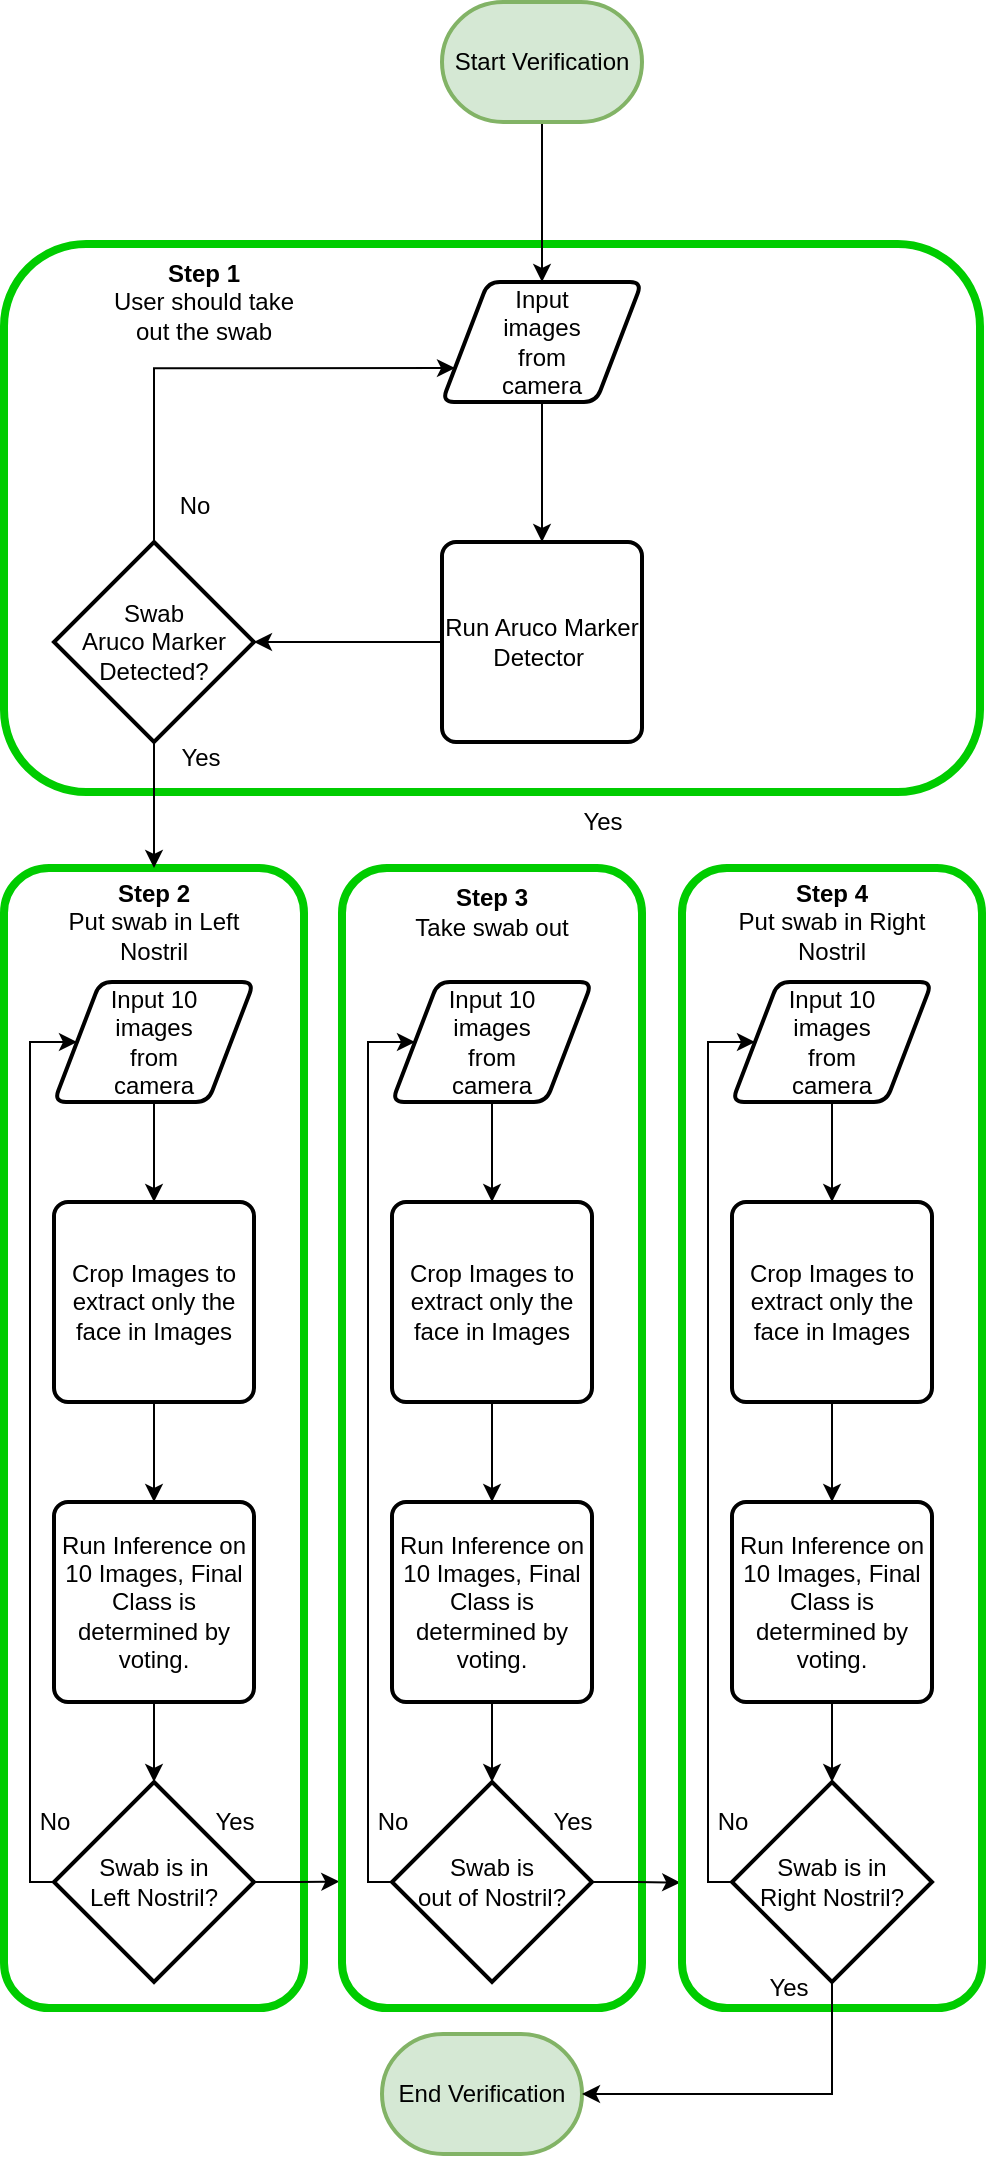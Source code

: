 <mxfile version="14.5.1" type="device"><diagram id="EgRstUrH0t5bXLOyo_vQ" name="Page-1"><mxGraphModel dx="1266" dy="743" grid="0" gridSize="10" guides="1" tooltips="1" connect="1" arrows="1" fold="1" page="1" pageScale="1" pageWidth="850" pageHeight="1100" math="0" shadow="0"><root><mxCell id="0"/><mxCell id="1" parent="0"/><mxCell id="ZTQAnAqWV5hz9T4UJD0U-56" value="" style="rounded=1;whiteSpace=wrap;html=1;fillColor=none;strokeColor=#00CC00;strokeWidth=4;" vertex="1" parent="1"><mxGeometry x="309" y="450" width="150" height="570" as="geometry"/></mxCell><mxCell id="ZTQAnAqWV5hz9T4UJD0U-21" value="" style="rounded=1;whiteSpace=wrap;html=1;fillColor=none;strokeColor=#00CC00;strokeWidth=4;" vertex="1" parent="1"><mxGeometry x="309" y="138" width="488" height="274" as="geometry"/></mxCell><mxCell id="O7sjvkjorLNcdSHZ5tCL-21" style="edgeStyle=orthogonalEdgeStyle;rounded=0;orthogonalLoop=1;jettySize=auto;html=1;exitX=0.5;exitY=1;exitDx=0;exitDy=0;exitPerimeter=0;entryX=0.5;entryY=0;entryDx=0;entryDy=0;" parent="1" source="O7sjvkjorLNcdSHZ5tCL-2" target="O7sjvkjorLNcdSHZ5tCL-4" edge="1"><mxGeometry relative="1" as="geometry"/></mxCell><mxCell id="O7sjvkjorLNcdSHZ5tCL-2" value="Start Verification" style="strokeWidth=2;html=1;shape=mxgraph.flowchart.terminator;whiteSpace=wrap;fillColor=#d5e8d4;strokeColor=#82b366;" parent="1" vertex="1"><mxGeometry x="528" y="17" width="100" height="60" as="geometry"/></mxCell><mxCell id="O7sjvkjorLNcdSHZ5tCL-10" style="edgeStyle=orthogonalEdgeStyle;rounded=0;orthogonalLoop=1;jettySize=auto;html=1;exitX=0.5;exitY=1;exitDx=0;exitDy=0;entryX=0.5;entryY=0;entryDx=0;entryDy=0;" parent="1" source="O7sjvkjorLNcdSHZ5tCL-4" target="O7sjvkjorLNcdSHZ5tCL-6" edge="1"><mxGeometry relative="1" as="geometry"/></mxCell><mxCell id="O7sjvkjorLNcdSHZ5tCL-4" value="Input&lt;br&gt;images&lt;br&gt;from&lt;br&gt;camera" style="shape=parallelogram;html=1;strokeWidth=2;perimeter=parallelogramPerimeter;whiteSpace=wrap;rounded=1;arcSize=12;size=0.23;" parent="1" vertex="1"><mxGeometry x="528" y="157" width="100" height="60" as="geometry"/></mxCell><mxCell id="ZTQAnAqWV5hz9T4UJD0U-94" style="edgeStyle=orthogonalEdgeStyle;rounded=0;orthogonalLoop=1;jettySize=auto;html=1;exitX=0;exitY=0.5;exitDx=0;exitDy=0;entryX=1;entryY=0.5;entryDx=0;entryDy=0;entryPerimeter=0;" edge="1" parent="1" source="O7sjvkjorLNcdSHZ5tCL-6" target="ZTQAnAqWV5hz9T4UJD0U-1"><mxGeometry relative="1" as="geometry"/></mxCell><mxCell id="O7sjvkjorLNcdSHZ5tCL-6" value="Run Aruco Marker Detector&amp;nbsp;" style="rounded=1;whiteSpace=wrap;html=1;absoluteArcSize=1;arcSize=14;strokeWidth=2;" parent="1" vertex="1"><mxGeometry x="528" y="287" width="100" height="100" as="geometry"/></mxCell><mxCell id="O7sjvkjorLNcdSHZ5tCL-12" style="edgeStyle=orthogonalEdgeStyle;rounded=0;orthogonalLoop=1;jettySize=auto;html=1;exitX=0.5;exitY=1;exitDx=0;exitDy=0;entryX=0.5;entryY=0;entryDx=0;entryDy=0;" parent="1" source="O7sjvkjorLNcdSHZ5tCL-7" target="O7sjvkjorLNcdSHZ5tCL-8" edge="1"><mxGeometry relative="1" as="geometry"/></mxCell><mxCell id="O7sjvkjorLNcdSHZ5tCL-7" value="Crop Images to extract only the face in Images" style="rounded=1;whiteSpace=wrap;html=1;absoluteArcSize=1;arcSize=14;strokeWidth=2;" parent="1" vertex="1"><mxGeometry x="334" y="617" width="100" height="100" as="geometry"/></mxCell><mxCell id="ZTQAnAqWV5hz9T4UJD0U-25" style="edgeStyle=orthogonalEdgeStyle;rounded=0;orthogonalLoop=1;jettySize=auto;html=1;exitX=0.5;exitY=1;exitDx=0;exitDy=0;entryX=0.5;entryY=0;entryDx=0;entryDy=0;entryPerimeter=0;" edge="1" parent="1" source="O7sjvkjorLNcdSHZ5tCL-8" target="O7sjvkjorLNcdSHZ5tCL-19"><mxGeometry relative="1" as="geometry"/></mxCell><mxCell id="O7sjvkjorLNcdSHZ5tCL-8" value="Run Inference on 10 Images, Final Class is determined by voting." style="rounded=1;whiteSpace=wrap;html=1;absoluteArcSize=1;arcSize=14;strokeWidth=2;" parent="1" vertex="1"><mxGeometry x="334" y="767" width="100" height="100" as="geometry"/></mxCell><mxCell id="ZTQAnAqWV5hz9T4UJD0U-24" style="edgeStyle=orthogonalEdgeStyle;rounded=0;orthogonalLoop=1;jettySize=auto;html=1;exitX=0;exitY=0.5;exitDx=0;exitDy=0;exitPerimeter=0;entryX=0;entryY=0.5;entryDx=0;entryDy=0;" edge="1" parent="1" source="O7sjvkjorLNcdSHZ5tCL-19" target="ZTQAnAqWV5hz9T4UJD0U-7"><mxGeometry relative="1" as="geometry"><Array as="points"><mxPoint x="322" y="957"/><mxPoint x="322" y="537"/></Array></mxGeometry></mxCell><mxCell id="ZTQAnAqWV5hz9T4UJD0U-90" style="edgeStyle=orthogonalEdgeStyle;rounded=0;orthogonalLoop=1;jettySize=auto;html=1;exitX=1;exitY=0.5;exitDx=0;exitDy=0;exitPerimeter=0;entryX=-0.009;entryY=0.889;entryDx=0;entryDy=0;entryPerimeter=0;" edge="1" parent="1" source="O7sjvkjorLNcdSHZ5tCL-19" target="ZTQAnAqWV5hz9T4UJD0U-68"><mxGeometry relative="1" as="geometry"/></mxCell><mxCell id="O7sjvkjorLNcdSHZ5tCL-19" value="Swab is in &lt;br&gt;Left Nostril?" style="strokeWidth=2;html=1;shape=mxgraph.flowchart.decision;whiteSpace=wrap;" parent="1" vertex="1"><mxGeometry x="334" y="907" width="100" height="100" as="geometry"/></mxCell><mxCell id="O7sjvkjorLNcdSHZ5tCL-28" value="No" style="text;html=1;align=center;verticalAlign=middle;resizable=0;points=[];autosize=1;" parent="1" vertex="1"><mxGeometry x="319" y="917" width="30" height="20" as="geometry"/></mxCell><mxCell id="ZTQAnAqWV5hz9T4UJD0U-93" style="edgeStyle=orthogonalEdgeStyle;rounded=0;orthogonalLoop=1;jettySize=auto;html=1;exitX=0.5;exitY=1;exitDx=0;exitDy=0;exitPerimeter=0;entryX=0.5;entryY=0;entryDx=0;entryDy=0;" edge="1" parent="1" source="ZTQAnAqWV5hz9T4UJD0U-1" target="ZTQAnAqWV5hz9T4UJD0U-56"><mxGeometry relative="1" as="geometry"/></mxCell><mxCell id="ZTQAnAqWV5hz9T4UJD0U-95" style="edgeStyle=orthogonalEdgeStyle;rounded=0;orthogonalLoop=1;jettySize=auto;html=1;exitX=0.5;exitY=0;exitDx=0;exitDy=0;exitPerimeter=0;entryX=0;entryY=0.75;entryDx=0;entryDy=0;" edge="1" parent="1" source="ZTQAnAqWV5hz9T4UJD0U-1" target="O7sjvkjorLNcdSHZ5tCL-4"><mxGeometry relative="1" as="geometry"><Array as="points"><mxPoint x="384" y="200"/></Array></mxGeometry></mxCell><mxCell id="ZTQAnAqWV5hz9T4UJD0U-1" value="Swab &lt;br&gt;Aruco Marker&lt;br&gt;Detected?" style="strokeWidth=2;html=1;shape=mxgraph.flowchart.decision;whiteSpace=wrap;" vertex="1" parent="1"><mxGeometry x="334" y="287" width="100" height="100" as="geometry"/></mxCell><mxCell id="ZTQAnAqWV5hz9T4UJD0U-4" value="Yes" style="text;html=1;align=center;verticalAlign=middle;resizable=0;points=[];autosize=1;" vertex="1" parent="1"><mxGeometry x="588" y="417" width="40" height="20" as="geometry"/></mxCell><mxCell id="ZTQAnAqWV5hz9T4UJD0U-6" value="No" style="text;html=1;align=center;verticalAlign=middle;resizable=0;points=[];autosize=1;" vertex="1" parent="1"><mxGeometry x="389" y="259" width="30" height="20" as="geometry"/></mxCell><mxCell id="ZTQAnAqWV5hz9T4UJD0U-10" style="edgeStyle=orthogonalEdgeStyle;rounded=0;orthogonalLoop=1;jettySize=auto;html=1;exitX=0.5;exitY=1;exitDx=0;exitDy=0;entryX=0.5;entryY=0;entryDx=0;entryDy=0;" edge="1" parent="1" source="ZTQAnAqWV5hz9T4UJD0U-7" target="O7sjvkjorLNcdSHZ5tCL-7"><mxGeometry relative="1" as="geometry"/></mxCell><mxCell id="ZTQAnAqWV5hz9T4UJD0U-7" value="Input 10&lt;br&gt;images&lt;br&gt;from&lt;br&gt;camera" style="shape=parallelogram;html=1;strokeWidth=2;perimeter=parallelogramPerimeter;whiteSpace=wrap;rounded=1;arcSize=12;size=0.23;" vertex="1" parent="1"><mxGeometry x="334" y="507" width="100" height="60" as="geometry"/></mxCell><mxCell id="ZTQAnAqWV5hz9T4UJD0U-23" value="&lt;b&gt;Step 1&lt;/b&gt;&lt;br&gt;User should take out the swab" style="text;html=1;strokeColor=none;fillColor=none;align=center;verticalAlign=middle;whiteSpace=wrap;rounded=0;" vertex="1" parent="1"><mxGeometry x="359" y="157" width="100" height="20" as="geometry"/></mxCell><mxCell id="ZTQAnAqWV5hz9T4UJD0U-34" value="Yes" style="text;html=1;align=center;verticalAlign=middle;resizable=0;points=[];autosize=1;" vertex="1" parent="1"><mxGeometry x="404" y="917" width="40" height="20" as="geometry"/></mxCell><mxCell id="ZTQAnAqWV5hz9T4UJD0U-54" value="End Verification" style="strokeWidth=2;html=1;shape=mxgraph.flowchart.terminator;whiteSpace=wrap;fillColor=#d5e8d4;strokeColor=#82b366;" vertex="1" parent="1"><mxGeometry x="498" y="1033" width="100" height="60" as="geometry"/></mxCell><mxCell id="ZTQAnAqWV5hz9T4UJD0U-57" value="&lt;b&gt;Step 2&lt;/b&gt;&lt;br&gt;Put swab in Left Nostril" style="text;html=1;strokeColor=none;fillColor=none;align=center;verticalAlign=middle;whiteSpace=wrap;rounded=0;" vertex="1" parent="1"><mxGeometry x="334" y="467" width="100" height="20" as="geometry"/></mxCell><mxCell id="ZTQAnAqWV5hz9T4UJD0U-58" style="edgeStyle=orthogonalEdgeStyle;rounded=0;orthogonalLoop=1;jettySize=auto;html=1;exitX=0.5;exitY=1;exitDx=0;exitDy=0;" edge="1" parent="1" source="ZTQAnAqWV5hz9T4UJD0U-57" target="ZTQAnAqWV5hz9T4UJD0U-57"><mxGeometry relative="1" as="geometry"/></mxCell><mxCell id="ZTQAnAqWV5hz9T4UJD0U-61" value="&lt;b&gt;Step 3&lt;/b&gt;&lt;br&gt;Take swab out" style="text;html=1;strokeColor=none;fillColor=none;align=center;verticalAlign=middle;whiteSpace=wrap;rounded=0;" vertex="1" parent="1"><mxGeometry x="503" y="462" width="100" height="20" as="geometry"/></mxCell><mxCell id="ZTQAnAqWV5hz9T4UJD0U-63" value="&lt;b&gt;Step 4&lt;/b&gt;&lt;br&gt;Put swab in Right Nostril" style="text;html=1;strokeColor=none;fillColor=none;align=center;verticalAlign=middle;whiteSpace=wrap;rounded=0;" vertex="1" parent="1"><mxGeometry x="673" y="467" width="100" height="20" as="geometry"/></mxCell><mxCell id="ZTQAnAqWV5hz9T4UJD0U-68" value="" style="rounded=1;whiteSpace=wrap;html=1;fillColor=none;strokeColor=#00CC00;strokeWidth=4;" vertex="1" parent="1"><mxGeometry x="478" y="450" width="150" height="570" as="geometry"/></mxCell><mxCell id="ZTQAnAqWV5hz9T4UJD0U-69" style="edgeStyle=orthogonalEdgeStyle;rounded=0;orthogonalLoop=1;jettySize=auto;html=1;exitX=0.5;exitY=1;exitDx=0;exitDy=0;entryX=0.5;entryY=0;entryDx=0;entryDy=0;" edge="1" parent="1" source="ZTQAnAqWV5hz9T4UJD0U-70" target="ZTQAnAqWV5hz9T4UJD0U-72"><mxGeometry relative="1" as="geometry"/></mxCell><mxCell id="ZTQAnAqWV5hz9T4UJD0U-70" value="Crop Images to extract only the face in Images" style="rounded=1;whiteSpace=wrap;html=1;absoluteArcSize=1;arcSize=14;strokeWidth=2;" vertex="1" parent="1"><mxGeometry x="503" y="617" width="100" height="100" as="geometry"/></mxCell><mxCell id="ZTQAnAqWV5hz9T4UJD0U-71" style="edgeStyle=orthogonalEdgeStyle;rounded=0;orthogonalLoop=1;jettySize=auto;html=1;exitX=0.5;exitY=1;exitDx=0;exitDy=0;entryX=0.5;entryY=0;entryDx=0;entryDy=0;entryPerimeter=0;" edge="1" parent="1" source="ZTQAnAqWV5hz9T4UJD0U-72" target="ZTQAnAqWV5hz9T4UJD0U-74"><mxGeometry relative="1" as="geometry"/></mxCell><mxCell id="ZTQAnAqWV5hz9T4UJD0U-72" value="Run Inference on 10 Images, Final Class is determined by voting." style="rounded=1;whiteSpace=wrap;html=1;absoluteArcSize=1;arcSize=14;strokeWidth=2;" vertex="1" parent="1"><mxGeometry x="503" y="767" width="100" height="100" as="geometry"/></mxCell><mxCell id="ZTQAnAqWV5hz9T4UJD0U-73" style="edgeStyle=orthogonalEdgeStyle;rounded=0;orthogonalLoop=1;jettySize=auto;html=1;exitX=0;exitY=0.5;exitDx=0;exitDy=0;exitPerimeter=0;entryX=0;entryY=0.5;entryDx=0;entryDy=0;" edge="1" parent="1" source="ZTQAnAqWV5hz9T4UJD0U-74" target="ZTQAnAqWV5hz9T4UJD0U-77"><mxGeometry relative="1" as="geometry"><Array as="points"><mxPoint x="491" y="957"/><mxPoint x="491" y="537"/></Array></mxGeometry></mxCell><mxCell id="ZTQAnAqWV5hz9T4UJD0U-91" style="edgeStyle=orthogonalEdgeStyle;rounded=0;orthogonalLoop=1;jettySize=auto;html=1;exitX=1;exitY=0.5;exitDx=0;exitDy=0;exitPerimeter=0;entryX=-0.006;entryY=0.89;entryDx=0;entryDy=0;entryPerimeter=0;" edge="1" parent="1" source="ZTQAnAqWV5hz9T4UJD0U-74" target="ZTQAnAqWV5hz9T4UJD0U-79"><mxGeometry relative="1" as="geometry"/></mxCell><mxCell id="ZTQAnAqWV5hz9T4UJD0U-74" value="Swab is &lt;br&gt;out of Nostril?" style="strokeWidth=2;html=1;shape=mxgraph.flowchart.decision;whiteSpace=wrap;" vertex="1" parent="1"><mxGeometry x="503" y="907" width="100" height="100" as="geometry"/></mxCell><mxCell id="ZTQAnAqWV5hz9T4UJD0U-75" value="No" style="text;html=1;align=center;verticalAlign=middle;resizable=0;points=[];autosize=1;" vertex="1" parent="1"><mxGeometry x="488" y="917" width="30" height="20" as="geometry"/></mxCell><mxCell id="ZTQAnAqWV5hz9T4UJD0U-76" style="edgeStyle=orthogonalEdgeStyle;rounded=0;orthogonalLoop=1;jettySize=auto;html=1;exitX=0.5;exitY=1;exitDx=0;exitDy=0;entryX=0.5;entryY=0;entryDx=0;entryDy=0;" edge="1" parent="1" source="ZTQAnAqWV5hz9T4UJD0U-77" target="ZTQAnAqWV5hz9T4UJD0U-70"><mxGeometry relative="1" as="geometry"/></mxCell><mxCell id="ZTQAnAqWV5hz9T4UJD0U-77" value="Input 10&lt;br&gt;images&lt;br&gt;from&lt;br&gt;camera" style="shape=parallelogram;html=1;strokeWidth=2;perimeter=parallelogramPerimeter;whiteSpace=wrap;rounded=1;arcSize=12;size=0.23;" vertex="1" parent="1"><mxGeometry x="503" y="507" width="100" height="60" as="geometry"/></mxCell><mxCell id="ZTQAnAqWV5hz9T4UJD0U-78" value="Yes" style="text;html=1;align=center;verticalAlign=middle;resizable=0;points=[];autosize=1;" vertex="1" parent="1"><mxGeometry x="573" y="917" width="40" height="20" as="geometry"/></mxCell><mxCell id="ZTQAnAqWV5hz9T4UJD0U-79" value="" style="rounded=1;whiteSpace=wrap;html=1;fillColor=none;strokeColor=#00CC00;strokeWidth=4;" vertex="1" parent="1"><mxGeometry x="648" y="450" width="150" height="570" as="geometry"/></mxCell><mxCell id="ZTQAnAqWV5hz9T4UJD0U-80" style="edgeStyle=orthogonalEdgeStyle;rounded=0;orthogonalLoop=1;jettySize=auto;html=1;exitX=0.5;exitY=1;exitDx=0;exitDy=0;entryX=0.5;entryY=0;entryDx=0;entryDy=0;" edge="1" parent="1" source="ZTQAnAqWV5hz9T4UJD0U-81" target="ZTQAnAqWV5hz9T4UJD0U-83"><mxGeometry relative="1" as="geometry"/></mxCell><mxCell id="ZTQAnAqWV5hz9T4UJD0U-81" value="Crop Images to extract only the face in Images" style="rounded=1;whiteSpace=wrap;html=1;absoluteArcSize=1;arcSize=14;strokeWidth=2;" vertex="1" parent="1"><mxGeometry x="673" y="617" width="100" height="100" as="geometry"/></mxCell><mxCell id="ZTQAnAqWV5hz9T4UJD0U-82" style="edgeStyle=orthogonalEdgeStyle;rounded=0;orthogonalLoop=1;jettySize=auto;html=1;exitX=0.5;exitY=1;exitDx=0;exitDy=0;entryX=0.5;entryY=0;entryDx=0;entryDy=0;entryPerimeter=0;" edge="1" parent="1" source="ZTQAnAqWV5hz9T4UJD0U-83" target="ZTQAnAqWV5hz9T4UJD0U-85"><mxGeometry relative="1" as="geometry"/></mxCell><mxCell id="ZTQAnAqWV5hz9T4UJD0U-83" value="Run Inference on 10 Images, Final Class is determined by voting." style="rounded=1;whiteSpace=wrap;html=1;absoluteArcSize=1;arcSize=14;strokeWidth=2;" vertex="1" parent="1"><mxGeometry x="673" y="767" width="100" height="100" as="geometry"/></mxCell><mxCell id="ZTQAnAqWV5hz9T4UJD0U-84" style="edgeStyle=orthogonalEdgeStyle;rounded=0;orthogonalLoop=1;jettySize=auto;html=1;exitX=0;exitY=0.5;exitDx=0;exitDy=0;exitPerimeter=0;entryX=0;entryY=0.5;entryDx=0;entryDy=0;" edge="1" parent="1" source="ZTQAnAqWV5hz9T4UJD0U-85" target="ZTQAnAqWV5hz9T4UJD0U-88"><mxGeometry relative="1" as="geometry"><Array as="points"><mxPoint x="661" y="957"/><mxPoint x="661" y="537"/></Array></mxGeometry></mxCell><mxCell id="ZTQAnAqWV5hz9T4UJD0U-92" style="edgeStyle=orthogonalEdgeStyle;rounded=0;orthogonalLoop=1;jettySize=auto;html=1;exitX=0.5;exitY=1;exitDx=0;exitDy=0;exitPerimeter=0;entryX=1;entryY=0.5;entryDx=0;entryDy=0;entryPerimeter=0;" edge="1" parent="1" source="ZTQAnAqWV5hz9T4UJD0U-85" target="ZTQAnAqWV5hz9T4UJD0U-54"><mxGeometry relative="1" as="geometry"/></mxCell><mxCell id="ZTQAnAqWV5hz9T4UJD0U-85" value="Swab is in &lt;br&gt;Right Nostril?" style="strokeWidth=2;html=1;shape=mxgraph.flowchart.decision;whiteSpace=wrap;" vertex="1" parent="1"><mxGeometry x="673" y="907" width="100" height="100" as="geometry"/></mxCell><mxCell id="ZTQAnAqWV5hz9T4UJD0U-86" value="No" style="text;html=1;align=center;verticalAlign=middle;resizable=0;points=[];autosize=1;" vertex="1" parent="1"><mxGeometry x="658" y="917" width="30" height="20" as="geometry"/></mxCell><mxCell id="ZTQAnAqWV5hz9T4UJD0U-87" style="edgeStyle=orthogonalEdgeStyle;rounded=0;orthogonalLoop=1;jettySize=auto;html=1;exitX=0.5;exitY=1;exitDx=0;exitDy=0;entryX=0.5;entryY=0;entryDx=0;entryDy=0;" edge="1" parent="1" source="ZTQAnAqWV5hz9T4UJD0U-88" target="ZTQAnAqWV5hz9T4UJD0U-81"><mxGeometry relative="1" as="geometry"/></mxCell><mxCell id="ZTQAnAqWV5hz9T4UJD0U-88" value="Input 10&lt;br&gt;images&lt;br&gt;from&lt;br&gt;camera" style="shape=parallelogram;html=1;strokeWidth=2;perimeter=parallelogramPerimeter;whiteSpace=wrap;rounded=1;arcSize=12;size=0.23;" vertex="1" parent="1"><mxGeometry x="673" y="507" width="100" height="60" as="geometry"/></mxCell><mxCell id="ZTQAnAqWV5hz9T4UJD0U-89" value="Yes" style="text;html=1;align=center;verticalAlign=middle;resizable=0;points=[];autosize=1;" vertex="1" parent="1"><mxGeometry x="681" y="1000" width="40" height="20" as="geometry"/></mxCell><mxCell id="ZTQAnAqWV5hz9T4UJD0U-96" value="Yes" style="text;html=1;align=center;verticalAlign=middle;resizable=0;points=[];autosize=1;" vertex="1" parent="1"><mxGeometry x="392" y="386" width="30" height="18" as="geometry"/></mxCell></root></mxGraphModel></diagram></mxfile>